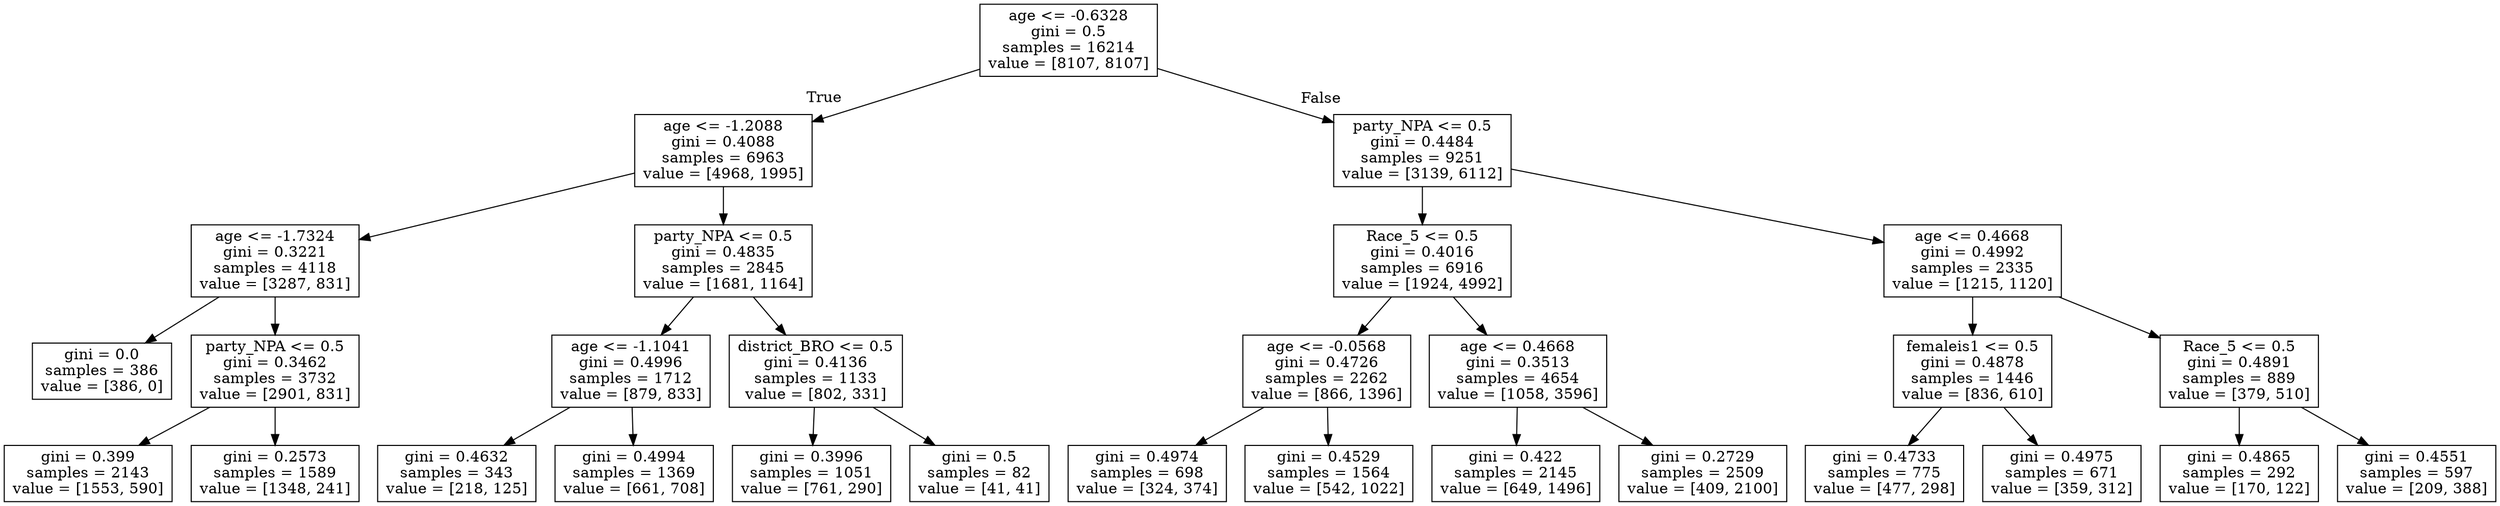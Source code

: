 digraph Tree {
node [shape=box] ;
0 [label="age <= -0.6328\ngini = 0.5\nsamples = 16214\nvalue = [8107, 8107]"] ;
1 [label="age <= -1.2088\ngini = 0.4088\nsamples = 6963\nvalue = [4968, 1995]"] ;
0 -> 1 [labeldistance=2.5, labelangle=45, headlabel="True"] ;
2 [label="age <= -1.7324\ngini = 0.3221\nsamples = 4118\nvalue = [3287, 831]"] ;
1 -> 2 ;
3 [label="gini = 0.0\nsamples = 386\nvalue = [386, 0]"] ;
2 -> 3 ;
4 [label="party_NPA <= 0.5\ngini = 0.3462\nsamples = 3732\nvalue = [2901, 831]"] ;
2 -> 4 ;
5 [label="gini = 0.399\nsamples = 2143\nvalue = [1553, 590]"] ;
4 -> 5 ;
6 [label="gini = 0.2573\nsamples = 1589\nvalue = [1348, 241]"] ;
4 -> 6 ;
7 [label="party_NPA <= 0.5\ngini = 0.4835\nsamples = 2845\nvalue = [1681, 1164]"] ;
1 -> 7 ;
8 [label="age <= -1.1041\ngini = 0.4996\nsamples = 1712\nvalue = [879, 833]"] ;
7 -> 8 ;
9 [label="gini = 0.4632\nsamples = 343\nvalue = [218, 125]"] ;
8 -> 9 ;
10 [label="gini = 0.4994\nsamples = 1369\nvalue = [661, 708]"] ;
8 -> 10 ;
11 [label="district_BRO <= 0.5\ngini = 0.4136\nsamples = 1133\nvalue = [802, 331]"] ;
7 -> 11 ;
12 [label="gini = 0.3996\nsamples = 1051\nvalue = [761, 290]"] ;
11 -> 12 ;
13 [label="gini = 0.5\nsamples = 82\nvalue = [41, 41]"] ;
11 -> 13 ;
14 [label="party_NPA <= 0.5\ngini = 0.4484\nsamples = 9251\nvalue = [3139, 6112]"] ;
0 -> 14 [labeldistance=2.5, labelangle=-45, headlabel="False"] ;
15 [label="Race_5 <= 0.5\ngini = 0.4016\nsamples = 6916\nvalue = [1924, 4992]"] ;
14 -> 15 ;
16 [label="age <= -0.0568\ngini = 0.4726\nsamples = 2262\nvalue = [866, 1396]"] ;
15 -> 16 ;
17 [label="gini = 0.4974\nsamples = 698\nvalue = [324, 374]"] ;
16 -> 17 ;
18 [label="gini = 0.4529\nsamples = 1564\nvalue = [542, 1022]"] ;
16 -> 18 ;
19 [label="age <= 0.4668\ngini = 0.3513\nsamples = 4654\nvalue = [1058, 3596]"] ;
15 -> 19 ;
20 [label="gini = 0.422\nsamples = 2145\nvalue = [649, 1496]"] ;
19 -> 20 ;
21 [label="gini = 0.2729\nsamples = 2509\nvalue = [409, 2100]"] ;
19 -> 21 ;
22 [label="age <= 0.4668\ngini = 0.4992\nsamples = 2335\nvalue = [1215, 1120]"] ;
14 -> 22 ;
23 [label="femaleis1 <= 0.5\ngini = 0.4878\nsamples = 1446\nvalue = [836, 610]"] ;
22 -> 23 ;
24 [label="gini = 0.4733\nsamples = 775\nvalue = [477, 298]"] ;
23 -> 24 ;
25 [label="gini = 0.4975\nsamples = 671\nvalue = [359, 312]"] ;
23 -> 25 ;
26 [label="Race_5 <= 0.5\ngini = 0.4891\nsamples = 889\nvalue = [379, 510]"] ;
22 -> 26 ;
27 [label="gini = 0.4865\nsamples = 292\nvalue = [170, 122]"] ;
26 -> 27 ;
28 [label="gini = 0.4551\nsamples = 597\nvalue = [209, 388]"] ;
26 -> 28 ;
}